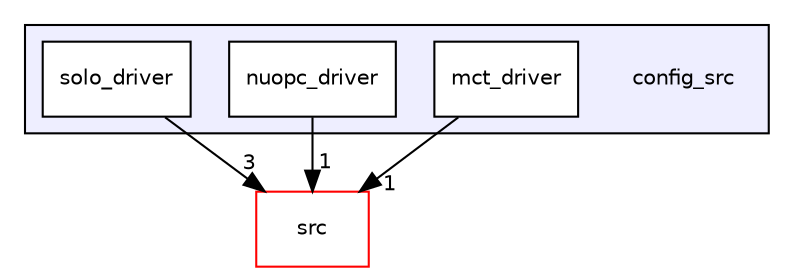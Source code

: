digraph "/glade/work/altuntas/doxygen/MOM6/config_src" {
  compound=true
  node [ fontsize="10", fontname="Helvetica"];
  edge [ labelfontsize="10", labelfontname="Helvetica"];
  subgraph clusterdir_bbbeac63f53ec5ea699fa4cbaa8c4afb {
    graph [ bgcolor="#eeeeff", pencolor="black", label="" URL="dir_bbbeac63f53ec5ea699fa4cbaa8c4afb.html"];
    dir_bbbeac63f53ec5ea699fa4cbaa8c4afb [shape=plaintext label="config_src"];
    dir_549bebe32c2edfb405289e93a5218a19 [shape=box label="mct_driver" color="black" fillcolor="white" style="filled" URL="dir_549bebe32c2edfb405289e93a5218a19.html"];
    dir_24b7ca21fe342bfa7f447adf9bb44db7 [shape=box label="nuopc_driver" color="black" fillcolor="white" style="filled" URL="dir_24b7ca21fe342bfa7f447adf9bb44db7.html"];
    dir_ccbaa27a715db0631841e4cd1db1cd75 [shape=box label="solo_driver" color="black" fillcolor="white" style="filled" URL="dir_ccbaa27a715db0631841e4cd1db1cd75.html"];
  }
  dir_68267d1309a1af8e8297ef4c3efbcdba [shape=box label="src" fillcolor="white" style="filled" color="red" URL="dir_68267d1309a1af8e8297ef4c3efbcdba.html"];
  dir_24b7ca21fe342bfa7f447adf9bb44db7->dir_68267d1309a1af8e8297ef4c3efbcdba [headlabel="1", labeldistance=1.5 headhref="dir_000002_000005.html"];
  dir_ccbaa27a715db0631841e4cd1db1cd75->dir_68267d1309a1af8e8297ef4c3efbcdba [headlabel="3", labeldistance=1.5 headhref="dir_000003_000005.html"];
  dir_549bebe32c2edfb405289e93a5218a19->dir_68267d1309a1af8e8297ef4c3efbcdba [headlabel="1", labeldistance=1.5 headhref="dir_000001_000005.html"];
}
